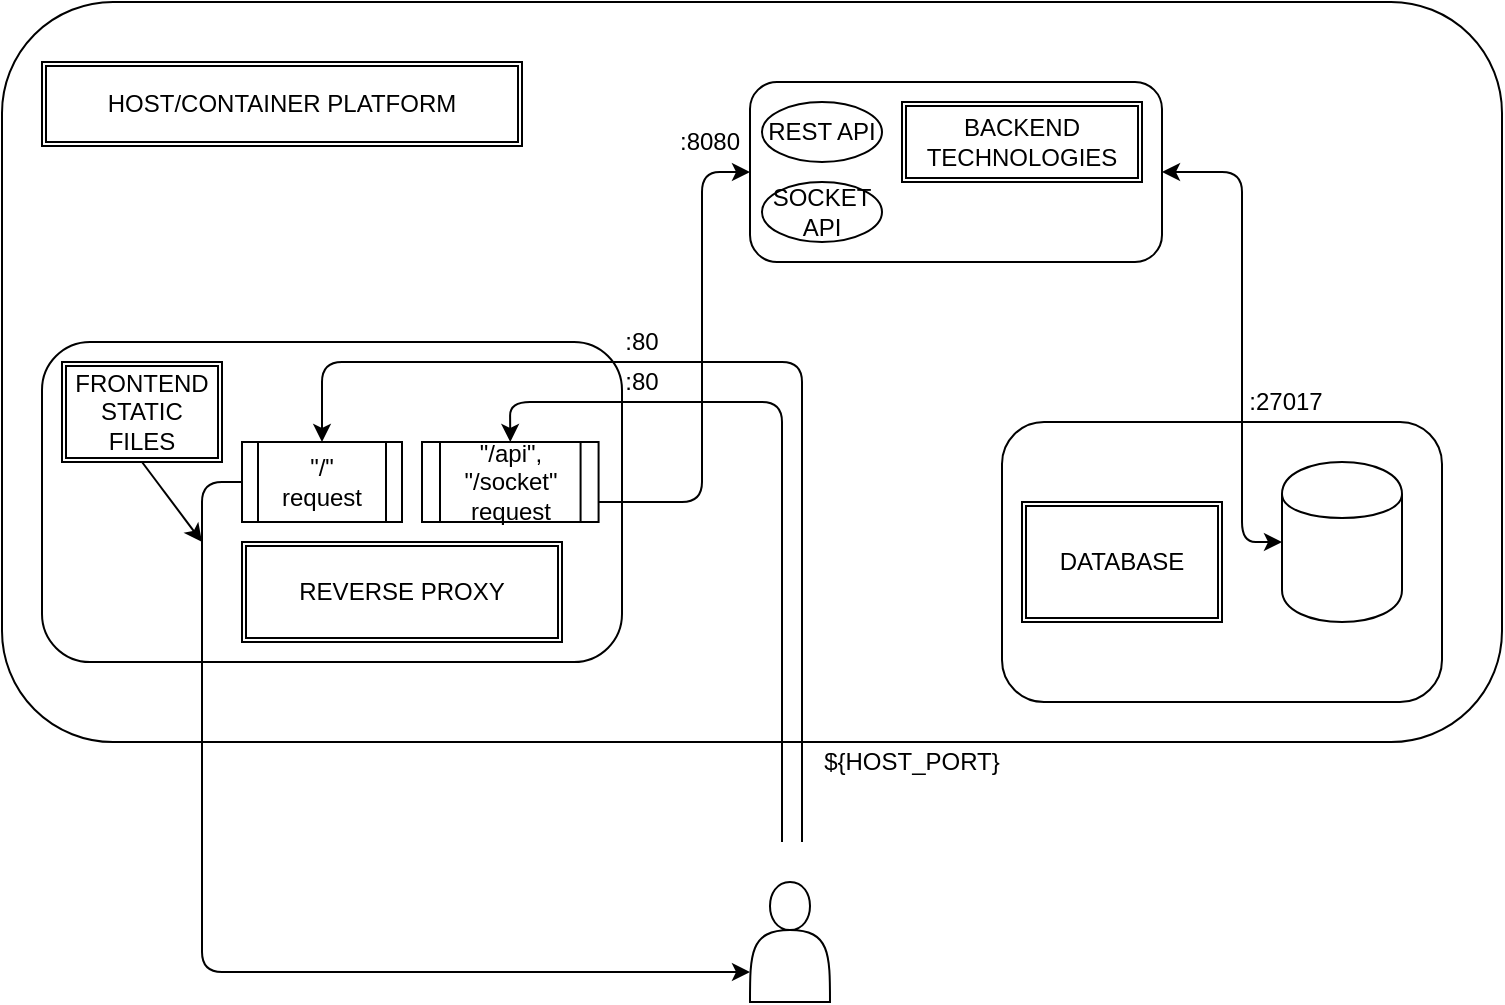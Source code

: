 <mxfile version="13.6.5">
    <diagram id="UGgqBbXCINzURfmvxQfG" name="Page-1">
        <mxGraphModel dx="44" dy="41" grid="1" gridSize="10" guides="1" tooltips="1" connect="1" arrows="1" fold="1" page="1" pageScale="1" pageWidth="827" pageHeight="1169" math="0" shadow="0">
            <root>
                <mxCell id="0"/>
                <mxCell id="1" parent="0"/>
                <mxCell id="Ku1PNWVY-iLV4aGeplBr-20" value="" style="rounded=1;whiteSpace=wrap;html=1;fillColor=#ffffff;" parent="1" vertex="1">
                    <mxGeometry x="520" y="270" width="220" height="140" as="geometry"/>
                </mxCell>
                <mxCell id="Ku1PNWVY-iLV4aGeplBr-18" value="" style="rounded=1;whiteSpace=wrap;html=1;fillColor=none;" parent="1" vertex="1">
                    <mxGeometry x="20" y="60" width="750" height="370" as="geometry"/>
                </mxCell>
                <mxCell id="Ku1PNWVY-iLV4aGeplBr-1" value="" style="rounded=1;whiteSpace=wrap;html=1;" parent="1" vertex="1">
                    <mxGeometry x="40" y="230" width="290" height="160" as="geometry"/>
                </mxCell>
                <mxCell id="Ku1PNWVY-iLV4aGeplBr-4" value="&quot;/api&quot;, &quot;/socket&quot;&lt;br&gt;request" style="shape=process;whiteSpace=wrap;html=1;backgroundOutline=1;" parent="1" vertex="1">
                    <mxGeometry x="230" y="280" width="88.29" height="40" as="geometry"/>
                </mxCell>
                <mxCell id="Ku1PNWVY-iLV4aGeplBr-6" value="" style="shape=cylinder;whiteSpace=wrap;html=1;boundedLbl=1;backgroundOutline=1;" parent="1" vertex="1">
                    <mxGeometry x="660" y="290" width="60" height="80" as="geometry"/>
                </mxCell>
                <mxCell id="Ku1PNWVY-iLV4aGeplBr-7" value="&quot;/&quot;&lt;br&gt;request" style="shape=process;whiteSpace=wrap;html=1;backgroundOutline=1;" parent="1" vertex="1">
                    <mxGeometry x="140" y="280" width="80" height="40" as="geometry"/>
                </mxCell>
                <mxCell id="Ku1PNWVY-iLV4aGeplBr-8" value="" style="shape=actor;whiteSpace=wrap;html=1;" parent="1" vertex="1">
                    <mxGeometry x="394" y="500" width="40" height="60" as="geometry"/>
                </mxCell>
                <mxCell id="Ku1PNWVY-iLV4aGeplBr-9" value="" style="endArrow=classic;html=1;entryX=0.5;entryY=0;entryDx=0;entryDy=0;" parent="1" target="Ku1PNWVY-iLV4aGeplBr-7" edge="1">
                    <mxGeometry width="50" height="50" relative="1" as="geometry">
                        <mxPoint x="420" y="480" as="sourcePoint"/>
                        <mxPoint x="440" y="300" as="targetPoint"/>
                        <Array as="points">
                            <mxPoint x="420" y="240"/>
                            <mxPoint x="180" y="240"/>
                        </Array>
                    </mxGeometry>
                </mxCell>
                <mxCell id="Ku1PNWVY-iLV4aGeplBr-10" value="" style="endArrow=classic;html=1;entryX=0.5;entryY=0;entryDx=0;entryDy=0;" parent="1" target="Ku1PNWVY-iLV4aGeplBr-4" edge="1">
                    <mxGeometry width="50" height="50" relative="1" as="geometry">
                        <mxPoint x="410" y="480" as="sourcePoint"/>
                        <mxPoint x="440" y="300" as="targetPoint"/>
                        <Array as="points">
                            <mxPoint x="410" y="260"/>
                            <mxPoint x="274" y="260"/>
                        </Array>
                    </mxGeometry>
                </mxCell>
                <mxCell id="Ku1PNWVY-iLV4aGeplBr-11" value="" style="endArrow=classic;html=1;exitX=0;exitY=0.5;exitDx=0;exitDy=0;entryX=0;entryY=0.75;entryDx=0;entryDy=0;" parent="1" source="Ku1PNWVY-iLV4aGeplBr-7" target="Ku1PNWVY-iLV4aGeplBr-8" edge="1">
                    <mxGeometry width="50" height="50" relative="1" as="geometry">
                        <mxPoint x="390" y="350" as="sourcePoint"/>
                        <mxPoint x="440" y="300" as="targetPoint"/>
                        <Array as="points">
                            <mxPoint x="120" y="300"/>
                            <mxPoint x="120" y="545"/>
                        </Array>
                    </mxGeometry>
                </mxCell>
                <mxCell id="Ku1PNWVY-iLV4aGeplBr-12" value="" style="rounded=1;whiteSpace=wrap;html=1;" parent="1" vertex="1">
                    <mxGeometry x="394" y="100" width="206" height="90" as="geometry"/>
                </mxCell>
                <mxCell id="Ku1PNWVY-iLV4aGeplBr-13" value="" style="endArrow=classic;html=1;exitX=1;exitY=0.75;exitDx=0;exitDy=0;entryX=0;entryY=0.5;entryDx=0;entryDy=0;" parent="1" source="Ku1PNWVY-iLV4aGeplBr-4" target="Ku1PNWVY-iLV4aGeplBr-12" edge="1">
                    <mxGeometry width="50" height="50" relative="1" as="geometry">
                        <mxPoint x="390" y="350" as="sourcePoint"/>
                        <mxPoint x="440" y="300" as="targetPoint"/>
                        <Array as="points">
                            <mxPoint x="370" y="310"/>
                            <mxPoint x="370" y="145"/>
                        </Array>
                    </mxGeometry>
                </mxCell>
                <mxCell id="Ku1PNWVY-iLV4aGeplBr-19" value="" style="endArrow=classic;startArrow=classic;html=1;entryX=1;entryY=0.5;entryDx=0;entryDy=0;exitX=0;exitY=0.5;exitDx=0;exitDy=0;" parent="1" source="Ku1PNWVY-iLV4aGeplBr-6" target="Ku1PNWVY-iLV4aGeplBr-12" edge="1">
                    <mxGeometry width="50" height="50" relative="1" as="geometry">
                        <mxPoint x="430" y="230" as="sourcePoint"/>
                        <mxPoint x="480" y="180" as="targetPoint"/>
                        <Array as="points">
                            <mxPoint x="640" y="330"/>
                            <mxPoint x="640" y="145"/>
                        </Array>
                    </mxGeometry>
                </mxCell>
                <mxCell id="Ku1PNWVY-iLV4aGeplBr-23" value=":27017" style="text;html=1;strokeColor=none;fillColor=none;align=center;verticalAlign=middle;whiteSpace=wrap;rounded=0;" parent="1" vertex="1">
                    <mxGeometry x="641.99" y="250" width="40" height="20" as="geometry"/>
                </mxCell>
                <mxCell id="Ku1PNWVY-iLV4aGeplBr-24" value=":8080" style="text;html=1;strokeColor=none;fillColor=none;align=center;verticalAlign=middle;whiteSpace=wrap;rounded=0;" parent="1" vertex="1">
                    <mxGeometry x="354" y="120" width="40" height="20" as="geometry"/>
                </mxCell>
                <mxCell id="Ku1PNWVY-iLV4aGeplBr-25" value=":80" style="text;html=1;strokeColor=none;fillColor=none;align=center;verticalAlign=middle;whiteSpace=wrap;rounded=0;" parent="1" vertex="1">
                    <mxGeometry x="320" y="240" width="40" height="20" as="geometry"/>
                </mxCell>
                <mxCell id="Ku1PNWVY-iLV4aGeplBr-26" value="${HOST_PORT}" style="text;html=1;strokeColor=none;fillColor=none;align=center;verticalAlign=middle;whiteSpace=wrap;rounded=0;" parent="1" vertex="1">
                    <mxGeometry x="420" y="430" width="110" height="20" as="geometry"/>
                </mxCell>
                <mxCell id="7" value="REVERSE PROXY" style="shape=ext;double=1;rounded=0;whiteSpace=wrap;html=1;" vertex="1" parent="1">
                    <mxGeometry x="140" y="330" width="160" height="50" as="geometry"/>
                </mxCell>
                <mxCell id="8" value="FRONTEND&lt;br&gt;STATIC FILES" style="shape=ext;double=1;rounded=0;whiteSpace=wrap;html=1;" vertex="1" parent="1">
                    <mxGeometry x="50" y="240" width="80" height="50" as="geometry"/>
                </mxCell>
                <mxCell id="9" value="HOST/CONTAINER PLATFORM" style="shape=ext;double=1;rounded=0;whiteSpace=wrap;html=1;" vertex="1" parent="1">
                    <mxGeometry x="40" y="90" width="240" height="42" as="geometry"/>
                </mxCell>
                <mxCell id="10" value="BACKEND TECHNOLOGIES" style="shape=ext;double=1;rounded=0;whiteSpace=wrap;html=1;" vertex="1" parent="1">
                    <mxGeometry x="470" y="110" width="120" height="40" as="geometry"/>
                </mxCell>
                <mxCell id="14" value="REST API" style="ellipse;whiteSpace=wrap;html=1;" vertex="1" parent="1">
                    <mxGeometry x="400" y="110" width="60" height="30" as="geometry"/>
                </mxCell>
                <mxCell id="15" value="SOCKET API" style="ellipse;whiteSpace=wrap;html=1;" vertex="1" parent="1">
                    <mxGeometry x="400" y="150" width="60" height="30" as="geometry"/>
                </mxCell>
                <mxCell id="16" value="DATABASE" style="shape=ext;double=1;rounded=0;whiteSpace=wrap;html=1;" vertex="1" parent="1">
                    <mxGeometry x="530" y="310" width="100" height="60" as="geometry"/>
                </mxCell>
                <mxCell id="17" value="" style="endArrow=classic;html=1;exitX=0.5;exitY=1;exitDx=0;exitDy=0;" edge="1" parent="1" source="8">
                    <mxGeometry width="50" height="50" relative="1" as="geometry">
                        <mxPoint x="360" y="320" as="sourcePoint"/>
                        <mxPoint x="120" y="330" as="targetPoint"/>
                    </mxGeometry>
                </mxCell>
                <mxCell id="18" value=":80" style="text;html=1;strokeColor=none;fillColor=none;align=center;verticalAlign=middle;whiteSpace=wrap;rounded=0;" vertex="1" parent="1">
                    <mxGeometry x="320.29" y="220" width="40" height="20" as="geometry"/>
                </mxCell>
            </root>
        </mxGraphModel>
    </diagram>
</mxfile>
